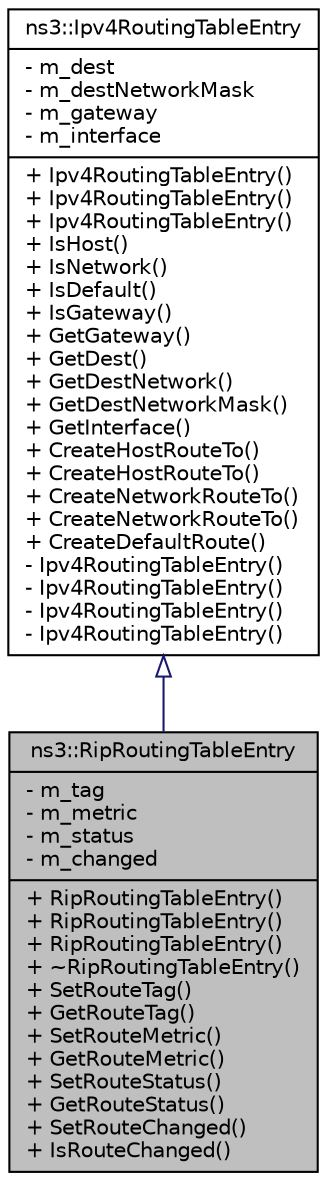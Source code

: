digraph "ns3::RipRoutingTableEntry"
{
  edge [fontname="Helvetica",fontsize="10",labelfontname="Helvetica",labelfontsize="10"];
  node [fontname="Helvetica",fontsize="10",shape=record];
  Node1 [label="{ns3::RipRoutingTableEntry\n|- m_tag\l- m_metric\l- m_status\l- m_changed\l|+ RipRoutingTableEntry()\l+ RipRoutingTableEntry()\l+ RipRoutingTableEntry()\l+ ~RipRoutingTableEntry()\l+ SetRouteTag()\l+ GetRouteTag()\l+ SetRouteMetric()\l+ GetRouteMetric()\l+ SetRouteStatus()\l+ GetRouteStatus()\l+ SetRouteChanged()\l+ IsRouteChanged()\l}",height=0.2,width=0.4,color="black", fillcolor="grey75", style="filled", fontcolor="black"];
  Node2 -> Node1 [dir="back",color="midnightblue",fontsize="10",style="solid",arrowtail="onormal"];
  Node2 [label="{ns3::Ipv4RoutingTableEntry\n|- m_dest\l- m_destNetworkMask\l- m_gateway\l- m_interface\l|+ Ipv4RoutingTableEntry()\l+ Ipv4RoutingTableEntry()\l+ Ipv4RoutingTableEntry()\l+ IsHost()\l+ IsNetwork()\l+ IsDefault()\l+ IsGateway()\l+ GetGateway()\l+ GetDest()\l+ GetDestNetwork()\l+ GetDestNetworkMask()\l+ GetInterface()\l+ CreateHostRouteTo()\l+ CreateHostRouteTo()\l+ CreateNetworkRouteTo()\l+ CreateNetworkRouteTo()\l+ CreateDefaultRoute()\l- Ipv4RoutingTableEntry()\l- Ipv4RoutingTableEntry()\l- Ipv4RoutingTableEntry()\l- Ipv4RoutingTableEntry()\l}",height=0.2,width=0.4,color="black", fillcolor="white", style="filled",URL="$d5/d90/classns3_1_1Ipv4RoutingTableEntry.html"];
}
